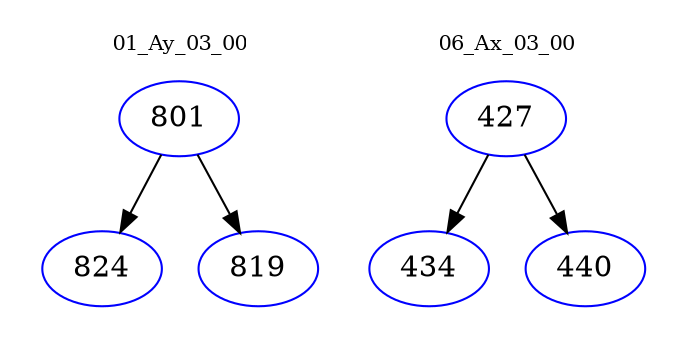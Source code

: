 digraph{
subgraph cluster_0 {
color = white
label = "01_Ay_03_00";
fontsize=10;
T0_801 [label="801", color="blue"]
T0_801 -> T0_824 [color="black"]
T0_824 [label="824", color="blue"]
T0_801 -> T0_819 [color="black"]
T0_819 [label="819", color="blue"]
}
subgraph cluster_1 {
color = white
label = "06_Ax_03_00";
fontsize=10;
T1_427 [label="427", color="blue"]
T1_427 -> T1_434 [color="black"]
T1_434 [label="434", color="blue"]
T1_427 -> T1_440 [color="black"]
T1_440 [label="440", color="blue"]
}
}
